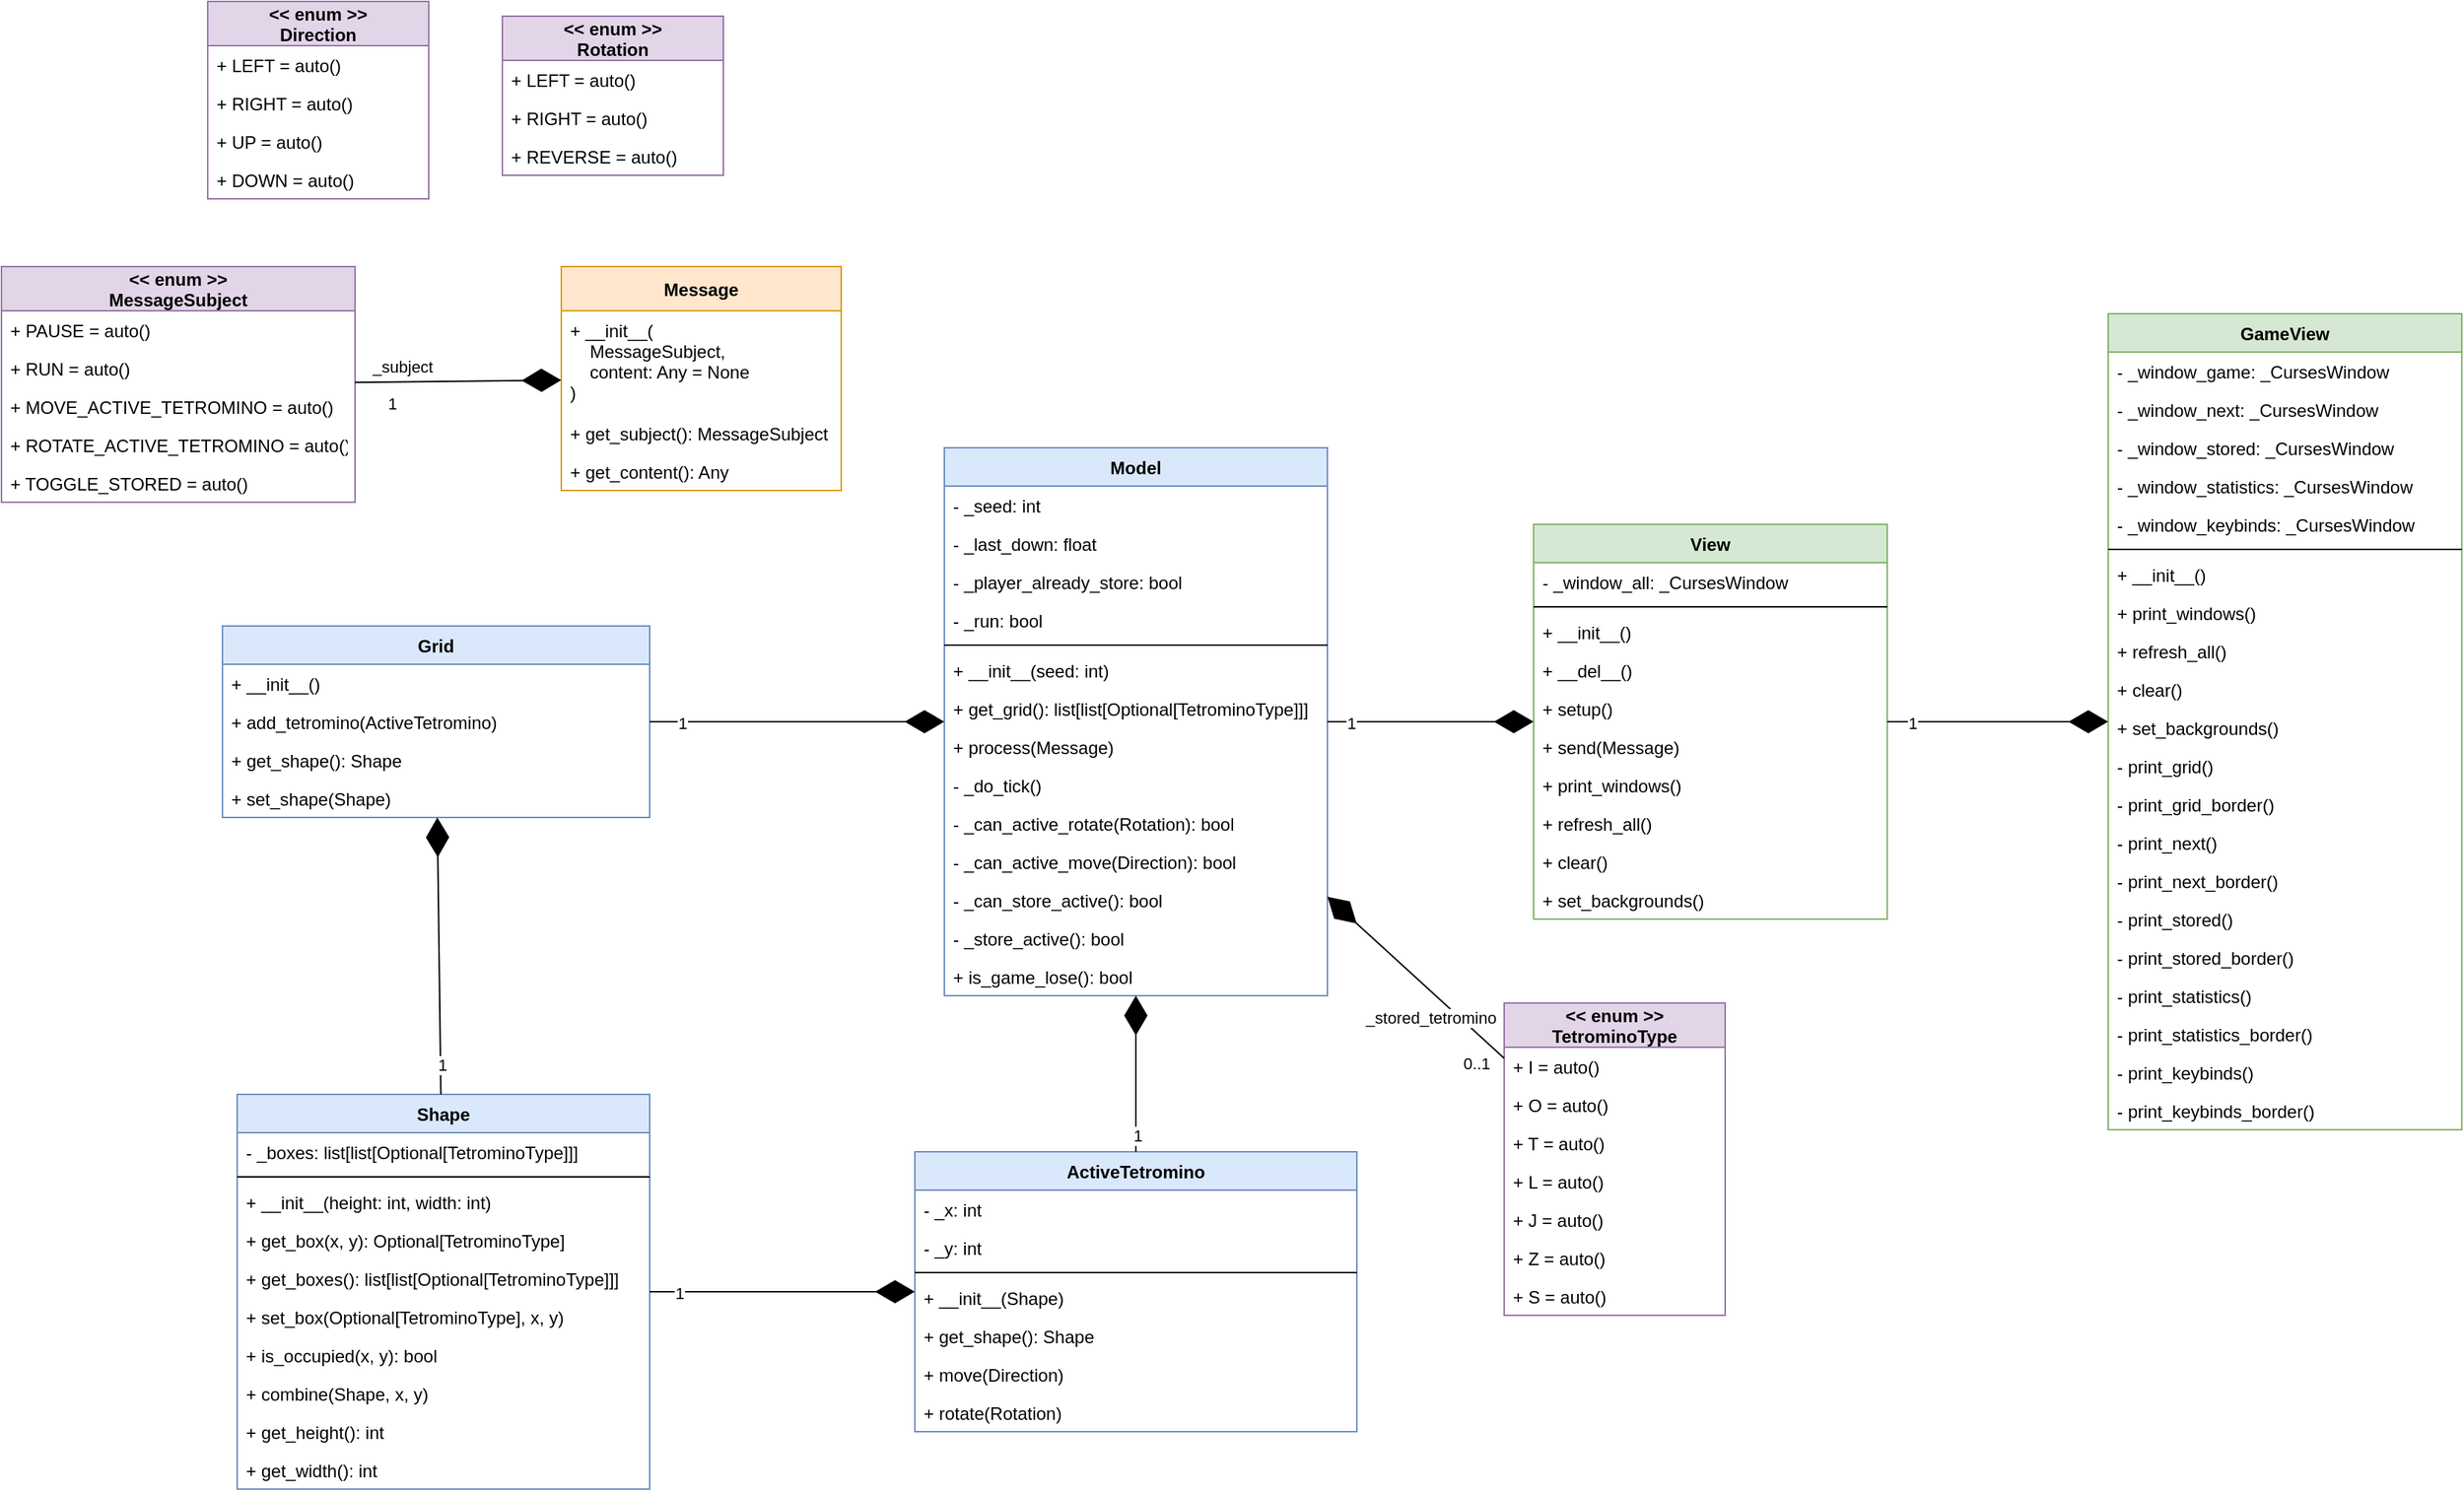 <mxfile version="14.5.1" type="device"><diagram id="LG4WflgYfopz1KUowW6H" name="Page-1"><mxGraphModel dx="2462" dy="1239" grid="1" gridSize="10" guides="1" tooltips="1" connect="1" arrows="0" fold="1" page="0" pageScale="1" pageWidth="827" pageHeight="1169" math="0" shadow="0"><root><mxCell id="0"/><mxCell id="1" parent="0"/><mxCell id="OBFyKA4U-jagmgDZ2BPP-1" value="Model" style="swimlane;fontStyle=1;align=center;verticalAlign=top;childLayout=stackLayout;horizontal=1;startSize=26;horizontalStack=0;resizeParent=1;resizeParentMax=0;resizeLast=0;collapsible=1;marginBottom=0;fillColor=#dae8fc;strokeColor=#6c8ebf;" vertex="1" parent="1"><mxGeometry x="360" y="363" width="260" height="372" as="geometry"/></mxCell><mxCell id="OBFyKA4U-jagmgDZ2BPP-4" value="- _seed: int" style="text;strokeColor=none;fillColor=none;align=left;verticalAlign=top;spacingLeft=4;spacingRight=4;overflow=hidden;rotatable=0;points=[[0,0.5],[1,0.5]];portConstraint=eastwest;" vertex="1" parent="OBFyKA4U-jagmgDZ2BPP-1"><mxGeometry y="26" width="260" height="26" as="geometry"/></mxCell><mxCell id="OBFyKA4U-jagmgDZ2BPP-77" value="- _last_down: float" style="text;strokeColor=none;fillColor=none;align=left;verticalAlign=top;spacingLeft=4;spacingRight=4;overflow=hidden;rotatable=0;points=[[0,0.5],[1,0.5]];portConstraint=eastwest;" vertex="1" parent="OBFyKA4U-jagmgDZ2BPP-1"><mxGeometry y="52" width="260" height="26" as="geometry"/></mxCell><mxCell id="OBFyKA4U-jagmgDZ2BPP-78" value="- _player_already_store: bool" style="text;strokeColor=none;fillColor=none;align=left;verticalAlign=top;spacingLeft=4;spacingRight=4;overflow=hidden;rotatable=0;points=[[0,0.5],[1,0.5]];portConstraint=eastwest;" vertex="1" parent="OBFyKA4U-jagmgDZ2BPP-1"><mxGeometry y="78" width="260" height="26" as="geometry"/></mxCell><mxCell id="OBFyKA4U-jagmgDZ2BPP-160" value="- _run: bool" style="text;strokeColor=none;fillColor=none;align=left;verticalAlign=top;spacingLeft=4;spacingRight=4;overflow=hidden;rotatable=0;points=[[0,0.5],[1,0.5]];portConstraint=eastwest;" vertex="1" parent="OBFyKA4U-jagmgDZ2BPP-1"><mxGeometry y="104" width="260" height="26" as="geometry"/></mxCell><mxCell id="OBFyKA4U-jagmgDZ2BPP-3" value="" style="line;strokeWidth=1;fillColor=none;align=left;verticalAlign=middle;spacingTop=-1;spacingLeft=3;spacingRight=3;rotatable=0;labelPosition=right;points=[];portConstraint=eastwest;" vertex="1" parent="OBFyKA4U-jagmgDZ2BPP-1"><mxGeometry y="130" width="260" height="8" as="geometry"/></mxCell><mxCell id="OBFyKA4U-jagmgDZ2BPP-28" value="+ __init__(seed: int)" style="text;strokeColor=none;fillColor=none;align=left;verticalAlign=top;spacingLeft=4;spacingRight=4;overflow=hidden;rotatable=0;points=[[0,0.5],[1,0.5]];portConstraint=eastwest;" vertex="1" parent="OBFyKA4U-jagmgDZ2BPP-1"><mxGeometry y="138" width="260" height="26" as="geometry"/></mxCell><mxCell id="OBFyKA4U-jagmgDZ2BPP-2" value="+ get_grid(): list[list[Optional[TetrominoType]]]" style="text;strokeColor=none;fillColor=none;align=left;verticalAlign=top;spacingLeft=4;spacingRight=4;overflow=hidden;rotatable=0;points=[[0,0.5],[1,0.5]];portConstraint=eastwest;" vertex="1" parent="OBFyKA4U-jagmgDZ2BPP-1"><mxGeometry y="164" width="260" height="26" as="geometry"/></mxCell><mxCell id="OBFyKA4U-jagmgDZ2BPP-33" value="+ process(Message)" style="text;strokeColor=none;fillColor=none;align=left;verticalAlign=top;spacingLeft=4;spacingRight=4;overflow=hidden;rotatable=0;points=[[0,0.5],[1,0.5]];portConstraint=eastwest;" vertex="1" parent="OBFyKA4U-jagmgDZ2BPP-1"><mxGeometry y="190" width="260" height="26" as="geometry"/></mxCell><mxCell id="OBFyKA4U-jagmgDZ2BPP-209" value="- _do_tick()" style="text;strokeColor=none;fillColor=none;align=left;verticalAlign=top;spacingLeft=4;spacingRight=4;overflow=hidden;rotatable=0;points=[[0,0.5],[1,0.5]];portConstraint=eastwest;" vertex="1" parent="OBFyKA4U-jagmgDZ2BPP-1"><mxGeometry y="216" width="260" height="26" as="geometry"/></mxCell><mxCell id="OBFyKA4U-jagmgDZ2BPP-153" value="- _can_active_rotate(Rotation): bool" style="text;strokeColor=none;fillColor=none;align=left;verticalAlign=top;spacingLeft=4;spacingRight=4;overflow=hidden;rotatable=0;points=[[0,0.5],[1,0.5]];portConstraint=eastwest;" vertex="1" parent="OBFyKA4U-jagmgDZ2BPP-1"><mxGeometry y="242" width="260" height="26" as="geometry"/></mxCell><mxCell id="OBFyKA4U-jagmgDZ2BPP-154" value="- _can_active_move(Direction): bool" style="text;strokeColor=none;fillColor=none;align=left;verticalAlign=top;spacingLeft=4;spacingRight=4;overflow=hidden;rotatable=0;points=[[0,0.5],[1,0.5]];portConstraint=eastwest;" vertex="1" parent="OBFyKA4U-jagmgDZ2BPP-1"><mxGeometry y="268" width="260" height="26" as="geometry"/></mxCell><mxCell id="OBFyKA4U-jagmgDZ2BPP-211" value="- _can_store_active(): bool" style="text;strokeColor=none;fillColor=none;align=left;verticalAlign=top;spacingLeft=4;spacingRight=4;overflow=hidden;rotatable=0;points=[[0,0.5],[1,0.5]];portConstraint=eastwest;" vertex="1" parent="OBFyKA4U-jagmgDZ2BPP-1"><mxGeometry y="294" width="260" height="26" as="geometry"/></mxCell><mxCell id="OBFyKA4U-jagmgDZ2BPP-212" value="- _store_active(): bool" style="text;strokeColor=none;fillColor=none;align=left;verticalAlign=top;spacingLeft=4;spacingRight=4;overflow=hidden;rotatable=0;points=[[0,0.5],[1,0.5]];portConstraint=eastwest;" vertex="1" parent="OBFyKA4U-jagmgDZ2BPP-1"><mxGeometry y="320" width="260" height="26" as="geometry"/></mxCell><mxCell id="OBFyKA4U-jagmgDZ2BPP-214" value="+ is_game_lose(): bool" style="text;strokeColor=none;fillColor=none;align=left;verticalAlign=top;spacingLeft=4;spacingRight=4;overflow=hidden;rotatable=0;points=[[0,0.5],[1,0.5]];portConstraint=eastwest;" vertex="1" parent="OBFyKA4U-jagmgDZ2BPP-1"><mxGeometry y="346" width="260" height="26" as="geometry"/></mxCell><mxCell id="OBFyKA4U-jagmgDZ2BPP-5" value="View" style="swimlane;fontStyle=1;align=center;verticalAlign=top;childLayout=stackLayout;horizontal=1;startSize=26;horizontalStack=0;resizeParent=1;resizeParentMax=0;resizeLast=0;collapsible=1;marginBottom=0;fillColor=#d5e8d4;strokeColor=#82b366;" vertex="1" parent="1"><mxGeometry x="760" y="415" width="240" height="268" as="geometry"/></mxCell><mxCell id="OBFyKA4U-jagmgDZ2BPP-6" value="- _window_all: _CursesWindow" style="text;strokeColor=none;fillColor=none;align=left;verticalAlign=top;spacingLeft=4;spacingRight=4;overflow=hidden;rotatable=0;points=[[0,0.5],[1,0.5]];portConstraint=eastwest;" vertex="1" parent="OBFyKA4U-jagmgDZ2BPP-5"><mxGeometry y="26" width="240" height="26" as="geometry"/></mxCell><mxCell id="OBFyKA4U-jagmgDZ2BPP-7" value="" style="line;strokeWidth=1;fillColor=none;align=left;verticalAlign=middle;spacingTop=-1;spacingLeft=3;spacingRight=3;rotatable=0;labelPosition=right;points=[];portConstraint=eastwest;" vertex="1" parent="OBFyKA4U-jagmgDZ2BPP-5"><mxGeometry y="52" width="240" height="8" as="geometry"/></mxCell><mxCell id="OBFyKA4U-jagmgDZ2BPP-130" value="+ __init__()" style="text;strokeColor=none;fillColor=none;align=left;verticalAlign=top;spacingLeft=4;spacingRight=4;overflow=hidden;rotatable=0;points=[[0,0.5],[1,0.5]];portConstraint=eastwest;" vertex="1" parent="OBFyKA4U-jagmgDZ2BPP-5"><mxGeometry y="60" width="240" height="26" as="geometry"/></mxCell><mxCell id="OBFyKA4U-jagmgDZ2BPP-175" value="+ __del__()" style="text;strokeColor=none;fillColor=none;align=left;verticalAlign=top;spacingLeft=4;spacingRight=4;overflow=hidden;rotatable=0;points=[[0,0.5],[1,0.5]];portConstraint=eastwest;" vertex="1" parent="OBFyKA4U-jagmgDZ2BPP-5"><mxGeometry y="86" width="240" height="26" as="geometry"/></mxCell><mxCell id="OBFyKA4U-jagmgDZ2BPP-176" value="+ setup()" style="text;strokeColor=none;fillColor=none;align=left;verticalAlign=top;spacingLeft=4;spacingRight=4;overflow=hidden;rotatable=0;points=[[0,0.5],[1,0.5]];portConstraint=eastwest;" vertex="1" parent="OBFyKA4U-jagmgDZ2BPP-5"><mxGeometry y="112" width="240" height="26" as="geometry"/></mxCell><mxCell id="OBFyKA4U-jagmgDZ2BPP-8" value="+ send(Message)" style="text;strokeColor=none;fillColor=none;align=left;verticalAlign=top;spacingLeft=4;spacingRight=4;overflow=hidden;rotatable=0;points=[[0,0.5],[1,0.5]];portConstraint=eastwest;" vertex="1" parent="OBFyKA4U-jagmgDZ2BPP-5"><mxGeometry y="138" width="240" height="26" as="geometry"/></mxCell><mxCell id="OBFyKA4U-jagmgDZ2BPP-179" value="+ print_windows()" style="text;strokeColor=none;fillColor=none;align=left;verticalAlign=top;spacingLeft=4;spacingRight=4;overflow=hidden;rotatable=0;points=[[0,0.5],[1,0.5]];portConstraint=eastwest;" vertex="1" parent="OBFyKA4U-jagmgDZ2BPP-5"><mxGeometry y="164" width="240" height="26" as="geometry"/></mxCell><mxCell id="OBFyKA4U-jagmgDZ2BPP-178" value="+ refresh_all()" style="text;strokeColor=none;fillColor=none;align=left;verticalAlign=top;spacingLeft=4;spacingRight=4;overflow=hidden;rotatable=0;points=[[0,0.5],[1,0.5]];portConstraint=eastwest;" vertex="1" parent="OBFyKA4U-jagmgDZ2BPP-5"><mxGeometry y="190" width="240" height="26" as="geometry"/></mxCell><mxCell id="OBFyKA4U-jagmgDZ2BPP-181" value="+ clear()" style="text;strokeColor=none;fillColor=none;align=left;verticalAlign=top;spacingLeft=4;spacingRight=4;overflow=hidden;rotatable=0;points=[[0,0.5],[1,0.5]];portConstraint=eastwest;" vertex="1" parent="OBFyKA4U-jagmgDZ2BPP-5"><mxGeometry y="216" width="240" height="26" as="geometry"/></mxCell><mxCell id="OBFyKA4U-jagmgDZ2BPP-177" value="+ set_backgrounds()" style="text;strokeColor=none;fillColor=none;align=left;verticalAlign=top;spacingLeft=4;spacingRight=4;overflow=hidden;rotatable=0;points=[[0,0.5],[1,0.5]];portConstraint=eastwest;" vertex="1" parent="OBFyKA4U-jagmgDZ2BPP-5"><mxGeometry y="242" width="240" height="26" as="geometry"/></mxCell><mxCell id="OBFyKA4U-jagmgDZ2BPP-15" value="&lt;&lt; enum &gt;&gt;&#10;TetrominoType" style="swimlane;fontStyle=1;childLayout=stackLayout;horizontal=1;startSize=30;fillColor=#e1d5e7;horizontalStack=0;resizeParent=1;resizeParentMax=0;resizeLast=0;collapsible=1;marginBottom=0;rounded=0;strokeColor=#9673a6;" vertex="1" parent="1"><mxGeometry x="740" y="740" width="150" height="212" as="geometry"/></mxCell><mxCell id="OBFyKA4U-jagmgDZ2BPP-16" value="+ I = auto()" style="text;strokeColor=none;fillColor=none;align=left;verticalAlign=top;spacingLeft=4;spacingRight=4;overflow=hidden;rotatable=0;points=[[0,0.5],[1,0.5]];portConstraint=eastwest;" vertex="1" parent="OBFyKA4U-jagmgDZ2BPP-15"><mxGeometry y="30" width="150" height="26" as="geometry"/></mxCell><mxCell id="OBFyKA4U-jagmgDZ2BPP-17" value="+ O = auto()" style="text;strokeColor=none;fillColor=none;align=left;verticalAlign=top;spacingLeft=4;spacingRight=4;overflow=hidden;rotatable=0;points=[[0,0.5],[1,0.5]];portConstraint=eastwest;" vertex="1" parent="OBFyKA4U-jagmgDZ2BPP-15"><mxGeometry y="56" width="150" height="26" as="geometry"/></mxCell><mxCell id="OBFyKA4U-jagmgDZ2BPP-18" value="+ T = auto()" style="text;strokeColor=none;fillColor=none;align=left;verticalAlign=top;spacingLeft=4;spacingRight=4;overflow=hidden;rotatable=0;points=[[0,0.5],[1,0.5]];portConstraint=eastwest;" vertex="1" parent="OBFyKA4U-jagmgDZ2BPP-15"><mxGeometry y="82" width="150" height="26" as="geometry"/></mxCell><mxCell id="OBFyKA4U-jagmgDZ2BPP-19" value="+ L = auto()" style="text;strokeColor=none;fillColor=none;align=left;verticalAlign=top;spacingLeft=4;spacingRight=4;overflow=hidden;rotatable=0;points=[[0,0.5],[1,0.5]];portConstraint=eastwest;" vertex="1" parent="OBFyKA4U-jagmgDZ2BPP-15"><mxGeometry y="108" width="150" height="26" as="geometry"/></mxCell><mxCell id="OBFyKA4U-jagmgDZ2BPP-20" value="+ J = auto()" style="text;strokeColor=none;fillColor=none;align=left;verticalAlign=top;spacingLeft=4;spacingRight=4;overflow=hidden;rotatable=0;points=[[0,0.5],[1,0.5]];portConstraint=eastwest;" vertex="1" parent="OBFyKA4U-jagmgDZ2BPP-15"><mxGeometry y="134" width="150" height="26" as="geometry"/></mxCell><mxCell id="OBFyKA4U-jagmgDZ2BPP-21" value="+ Z = auto()" style="text;strokeColor=none;fillColor=none;align=left;verticalAlign=top;spacingLeft=4;spacingRight=4;overflow=hidden;rotatable=0;points=[[0,0.5],[1,0.5]];portConstraint=eastwest;" vertex="1" parent="OBFyKA4U-jagmgDZ2BPP-15"><mxGeometry y="160" width="150" height="26" as="geometry"/></mxCell><mxCell id="OBFyKA4U-jagmgDZ2BPP-22" value="+ S = auto()" style="text;strokeColor=none;fillColor=none;align=left;verticalAlign=top;spacingLeft=4;spacingRight=4;overflow=hidden;rotatable=0;points=[[0,0.5],[1,0.5]];portConstraint=eastwest;" vertex="1" parent="OBFyKA4U-jagmgDZ2BPP-15"><mxGeometry y="186" width="150" height="26" as="geometry"/></mxCell><mxCell id="OBFyKA4U-jagmgDZ2BPP-27" value="" style="endArrow=diamondThin;endFill=1;endSize=24;html=1;" edge="1" parent="1" source="OBFyKA4U-jagmgDZ2BPP-1" target="OBFyKA4U-jagmgDZ2BPP-5"><mxGeometry width="160" relative="1" as="geometry"><mxPoint x="570" y="430" as="sourcePoint"/><mxPoint x="730" y="430" as="targetPoint"/></mxGeometry></mxCell><mxCell id="OBFyKA4U-jagmgDZ2BPP-29" value="1" style="edgeLabel;html=1;align=center;verticalAlign=middle;resizable=0;points=[];" vertex="1" connectable="0" parent="OBFyKA4U-jagmgDZ2BPP-27"><mxGeometry x="-0.782" y="-1" relative="1" as="geometry"><mxPoint as="offset"/></mxGeometry></mxCell><mxCell id="OBFyKA4U-jagmgDZ2BPP-34" value="Message" style="swimlane;fontStyle=1;childLayout=stackLayout;horizontal=1;startSize=30;fillColor=#ffe6cc;horizontalStack=0;resizeParent=1;resizeParentMax=0;resizeLast=0;collapsible=1;marginBottom=0;rounded=0;strokeColor=#d79b00;" vertex="1" parent="1"><mxGeometry x="100" y="240" width="190" height="152" as="geometry"/></mxCell><mxCell id="OBFyKA4U-jagmgDZ2BPP-41" value="+ __init__(&#10;    MessageSubject,&#10;    content: Any = None&#10;)" style="text;strokeColor=none;fillColor=none;align=left;verticalAlign=top;spacingLeft=4;spacingRight=4;overflow=hidden;rotatable=0;points=[[0,0.5],[1,0.5]];portConstraint=eastwest;" vertex="1" parent="OBFyKA4U-jagmgDZ2BPP-34"><mxGeometry y="30" width="190" height="70" as="geometry"/></mxCell><mxCell id="OBFyKA4U-jagmgDZ2BPP-161" value="+ get_subject(): MessageSubject" style="text;strokeColor=none;fillColor=none;align=left;verticalAlign=top;spacingLeft=4;spacingRight=4;overflow=hidden;rotatable=0;points=[[0,0.5],[1,0.5]];portConstraint=eastwest;" vertex="1" parent="OBFyKA4U-jagmgDZ2BPP-34"><mxGeometry y="100" width="190" height="26" as="geometry"/></mxCell><mxCell id="OBFyKA4U-jagmgDZ2BPP-162" value="+ get_content(): Any" style="text;strokeColor=none;fillColor=none;align=left;verticalAlign=top;spacingLeft=4;spacingRight=4;overflow=hidden;rotatable=0;points=[[0,0.5],[1,0.5]];portConstraint=eastwest;" vertex="1" parent="OBFyKA4U-jagmgDZ2BPP-34"><mxGeometry y="126" width="190" height="26" as="geometry"/></mxCell><mxCell id="OBFyKA4U-jagmgDZ2BPP-56" value="&lt;&lt; enum &gt;&gt;&#10;Direction" style="swimlane;fontStyle=1;childLayout=stackLayout;horizontal=1;startSize=30;fillColor=#e1d5e7;horizontalStack=0;resizeParent=1;resizeParentMax=0;resizeLast=0;collapsible=1;marginBottom=0;rounded=0;strokeColor=#9673a6;" vertex="1" parent="1"><mxGeometry x="-140" y="60" width="150" height="134" as="geometry"/></mxCell><mxCell id="OBFyKA4U-jagmgDZ2BPP-57" value="+ LEFT = auto()" style="text;strokeColor=none;fillColor=none;align=left;verticalAlign=top;spacingLeft=4;spacingRight=4;overflow=hidden;rotatable=0;points=[[0,0.5],[1,0.5]];portConstraint=eastwest;" vertex="1" parent="OBFyKA4U-jagmgDZ2BPP-56"><mxGeometry y="30" width="150" height="26" as="geometry"/></mxCell><mxCell id="OBFyKA4U-jagmgDZ2BPP-58" value="+ RIGHT = auto()" style="text;strokeColor=none;fillColor=none;align=left;verticalAlign=top;spacingLeft=4;spacingRight=4;overflow=hidden;rotatable=0;points=[[0,0.5],[1,0.5]];portConstraint=eastwest;" vertex="1" parent="OBFyKA4U-jagmgDZ2BPP-56"><mxGeometry y="56" width="150" height="26" as="geometry"/></mxCell><mxCell id="OBFyKA4U-jagmgDZ2BPP-59" value="+ UP = auto()" style="text;strokeColor=none;fillColor=none;align=left;verticalAlign=top;spacingLeft=4;spacingRight=4;overflow=hidden;rotatable=0;points=[[0,0.5],[1,0.5]];portConstraint=eastwest;" vertex="1" parent="OBFyKA4U-jagmgDZ2BPP-56"><mxGeometry y="82" width="150" height="26" as="geometry"/></mxCell><mxCell id="OBFyKA4U-jagmgDZ2BPP-60" value="+ DOWN = auto()" style="text;strokeColor=none;fillColor=none;align=left;verticalAlign=top;spacingLeft=4;spacingRight=4;overflow=hidden;rotatable=0;points=[[0,0.5],[1,0.5]];portConstraint=eastwest;" vertex="1" parent="OBFyKA4U-jagmgDZ2BPP-56"><mxGeometry y="108" width="150" height="26" as="geometry"/></mxCell><mxCell id="OBFyKA4U-jagmgDZ2BPP-64" value="&lt;&lt; enum &gt;&gt;&#10;Rotation" style="swimlane;fontStyle=1;childLayout=stackLayout;horizontal=1;startSize=30;fillColor=#e1d5e7;horizontalStack=0;resizeParent=1;resizeParentMax=0;resizeLast=0;collapsible=1;marginBottom=0;rounded=0;strokeColor=#9673a6;" vertex="1" parent="1"><mxGeometry x="60" y="70" width="150" height="108" as="geometry"/></mxCell><mxCell id="OBFyKA4U-jagmgDZ2BPP-65" value="+ LEFT = auto()" style="text;strokeColor=none;fillColor=none;align=left;verticalAlign=top;spacingLeft=4;spacingRight=4;overflow=hidden;rotatable=0;points=[[0,0.5],[1,0.5]];portConstraint=eastwest;" vertex="1" parent="OBFyKA4U-jagmgDZ2BPP-64"><mxGeometry y="30" width="150" height="26" as="geometry"/></mxCell><mxCell id="OBFyKA4U-jagmgDZ2BPP-66" value="+ RIGHT = auto()" style="text;strokeColor=none;fillColor=none;align=left;verticalAlign=top;spacingLeft=4;spacingRight=4;overflow=hidden;rotatable=0;points=[[0,0.5],[1,0.5]];portConstraint=eastwest;" vertex="1" parent="OBFyKA4U-jagmgDZ2BPP-64"><mxGeometry y="56" width="150" height="26" as="geometry"/></mxCell><mxCell id="OBFyKA4U-jagmgDZ2BPP-156" value="+ REVERSE = auto()" style="text;strokeColor=none;fillColor=none;align=left;verticalAlign=top;spacingLeft=4;spacingRight=4;overflow=hidden;rotatable=0;points=[[0,0.5],[1,0.5]];portConstraint=eastwest;" vertex="1" parent="OBFyKA4U-jagmgDZ2BPP-64"><mxGeometry y="82" width="150" height="26" as="geometry"/></mxCell><mxCell id="OBFyKA4U-jagmgDZ2BPP-81" value="Grid" style="swimlane;fontStyle=1;align=center;verticalAlign=top;childLayout=stackLayout;horizontal=1;startSize=26;horizontalStack=0;resizeParent=1;resizeParentMax=0;resizeLast=0;collapsible=1;marginBottom=0;fillColor=#dae8fc;strokeColor=#6c8ebf;" vertex="1" parent="1"><mxGeometry x="-130" y="484" width="290" height="130" as="geometry"/></mxCell><mxCell id="OBFyKA4U-jagmgDZ2BPP-84" value="+ __init__()" style="text;strokeColor=none;fillColor=none;align=left;verticalAlign=top;spacingLeft=4;spacingRight=4;overflow=hidden;rotatable=0;points=[[0,0.5],[1,0.5]];portConstraint=eastwest;" vertex="1" parent="OBFyKA4U-jagmgDZ2BPP-81"><mxGeometry y="26" width="290" height="26" as="geometry"/></mxCell><mxCell id="OBFyKA4U-jagmgDZ2BPP-87" value="+ add_tetromino(ActiveTetromino)" style="text;strokeColor=none;fillColor=none;align=left;verticalAlign=top;spacingLeft=4;spacingRight=4;overflow=hidden;rotatable=0;points=[[0,0.5],[1,0.5]];portConstraint=eastwest;" vertex="1" parent="OBFyKA4U-jagmgDZ2BPP-81"><mxGeometry y="52" width="290" height="26" as="geometry"/></mxCell><mxCell id="OBFyKA4U-jagmgDZ2BPP-133" value="+ get_shape(): Shape" style="text;strokeColor=none;fillColor=none;align=left;verticalAlign=top;spacingLeft=4;spacingRight=4;overflow=hidden;rotatable=0;points=[[0,0.5],[1,0.5]];portConstraint=eastwest;" vertex="1" parent="OBFyKA4U-jagmgDZ2BPP-81"><mxGeometry y="78" width="290" height="26" as="geometry"/></mxCell><mxCell id="OBFyKA4U-jagmgDZ2BPP-134" value="+ set_shape(Shape)" style="text;strokeColor=none;fillColor=none;align=left;verticalAlign=top;spacingLeft=4;spacingRight=4;overflow=hidden;rotatable=0;points=[[0,0.5],[1,0.5]];portConstraint=eastwest;" vertex="1" parent="OBFyKA4U-jagmgDZ2BPP-81"><mxGeometry y="104" width="290" height="26" as="geometry"/></mxCell><mxCell id="OBFyKA4U-jagmgDZ2BPP-85" value="" style="endArrow=diamondThin;endFill=1;endSize=24;html=1;" edge="1" parent="1" source="OBFyKA4U-jagmgDZ2BPP-81" target="OBFyKA4U-jagmgDZ2BPP-1"><mxGeometry width="160" relative="1" as="geometry"><mxPoint x="610" y="559" as="sourcePoint"/><mxPoint x="770" y="559" as="targetPoint"/></mxGeometry></mxCell><mxCell id="OBFyKA4U-jagmgDZ2BPP-86" value="1" style="edgeLabel;html=1;align=center;verticalAlign=middle;resizable=0;points=[];" vertex="1" connectable="0" parent="OBFyKA4U-jagmgDZ2BPP-85"><mxGeometry x="-0.782" y="-1" relative="1" as="geometry"><mxPoint as="offset"/></mxGeometry></mxCell><mxCell id="OBFyKA4U-jagmgDZ2BPP-88" value="ActiveTetromino" style="swimlane;fontStyle=1;align=center;verticalAlign=top;childLayout=stackLayout;horizontal=1;startSize=26;horizontalStack=0;resizeParent=1;resizeParentMax=0;resizeLast=0;collapsible=1;marginBottom=0;fillColor=#dae8fc;strokeColor=#6c8ebf;" vertex="1" parent="1"><mxGeometry x="340" y="841" width="300" height="190" as="geometry"/></mxCell><mxCell id="OBFyKA4U-jagmgDZ2BPP-127" value="- _x: int" style="text;strokeColor=none;fillColor=none;align=left;verticalAlign=top;spacingLeft=4;spacingRight=4;overflow=hidden;rotatable=0;points=[[0,0.5],[1,0.5]];portConstraint=eastwest;" vertex="1" parent="OBFyKA4U-jagmgDZ2BPP-88"><mxGeometry y="26" width="300" height="26" as="geometry"/></mxCell><mxCell id="OBFyKA4U-jagmgDZ2BPP-128" value="- _y: int" style="text;strokeColor=none;fillColor=none;align=left;verticalAlign=top;spacingLeft=4;spacingRight=4;overflow=hidden;rotatable=0;points=[[0,0.5],[1,0.5]];portConstraint=eastwest;" vertex="1" parent="OBFyKA4U-jagmgDZ2BPP-88"><mxGeometry y="52" width="300" height="26" as="geometry"/></mxCell><mxCell id="OBFyKA4U-jagmgDZ2BPP-92" value="" style="line;strokeWidth=1;fillColor=none;align=left;verticalAlign=middle;spacingTop=-1;spacingLeft=3;spacingRight=3;rotatable=0;labelPosition=right;points=[];portConstraint=eastwest;" vertex="1" parent="OBFyKA4U-jagmgDZ2BPP-88"><mxGeometry y="78" width="300" height="8" as="geometry"/></mxCell><mxCell id="OBFyKA4U-jagmgDZ2BPP-93" value="+ __init__(Shape)" style="text;strokeColor=none;fillColor=none;align=left;verticalAlign=top;spacingLeft=4;spacingRight=4;overflow=hidden;rotatable=0;points=[[0,0.5],[1,0.5]];portConstraint=eastwest;" vertex="1" parent="OBFyKA4U-jagmgDZ2BPP-88"><mxGeometry y="86" width="300" height="26" as="geometry"/></mxCell><mxCell id="OBFyKA4U-jagmgDZ2BPP-151" value="+ get_shape(): Shape" style="text;strokeColor=none;fillColor=none;align=left;verticalAlign=top;spacingLeft=4;spacingRight=4;overflow=hidden;rotatable=0;points=[[0,0.5],[1,0.5]];portConstraint=eastwest;" vertex="1" parent="OBFyKA4U-jagmgDZ2BPP-88"><mxGeometry y="112" width="300" height="26" as="geometry"/></mxCell><mxCell id="OBFyKA4U-jagmgDZ2BPP-155" value="+ move(Direction)" style="text;strokeColor=none;fillColor=none;align=left;verticalAlign=top;spacingLeft=4;spacingRight=4;overflow=hidden;rotatable=0;points=[[0,0.5],[1,0.5]];portConstraint=eastwest;" vertex="1" parent="OBFyKA4U-jagmgDZ2BPP-88"><mxGeometry y="138" width="300" height="26" as="geometry"/></mxCell><mxCell id="OBFyKA4U-jagmgDZ2BPP-152" value="+ rotate(Rotation)" style="text;strokeColor=none;fillColor=none;align=left;verticalAlign=top;spacingLeft=4;spacingRight=4;overflow=hidden;rotatable=0;points=[[0,0.5],[1,0.5]];portConstraint=eastwest;" vertex="1" parent="OBFyKA4U-jagmgDZ2BPP-88"><mxGeometry y="164" width="300" height="26" as="geometry"/></mxCell><mxCell id="OBFyKA4U-jagmgDZ2BPP-108" value="" style="endArrow=diamondThin;endFill=1;endSize=24;html=1;" edge="1" parent="1" source="OBFyKA4U-jagmgDZ2BPP-88" target="OBFyKA4U-jagmgDZ2BPP-1"><mxGeometry width="160" relative="1" as="geometry"><mxPoint x="250" y="740" as="sourcePoint"/><mxPoint x="370" y="740" as="targetPoint"/></mxGeometry></mxCell><mxCell id="OBFyKA4U-jagmgDZ2BPP-109" value="1" style="edgeLabel;html=1;align=center;verticalAlign=middle;resizable=0;points=[];" vertex="1" connectable="0" parent="OBFyKA4U-jagmgDZ2BPP-108"><mxGeometry x="-0.782" y="-1" relative="1" as="geometry"><mxPoint as="offset"/></mxGeometry></mxCell><mxCell id="OBFyKA4U-jagmgDZ2BPP-110" value="" style="endArrow=diamondThin;endFill=1;endSize=24;html=1;" edge="1" parent="1" source="OBFyKA4U-jagmgDZ2BPP-15" target="OBFyKA4U-jagmgDZ2BPP-1"><mxGeometry width="160" relative="1" as="geometry"><mxPoint x="737.436" y="800" as="sourcePoint"/><mxPoint x="490" y="654" as="targetPoint"/></mxGeometry></mxCell><mxCell id="OBFyKA4U-jagmgDZ2BPP-111" value="0..1" style="edgeLabel;html=1;align=center;verticalAlign=middle;resizable=0;points=[];" vertex="1" connectable="0" parent="OBFyKA4U-jagmgDZ2BPP-110"><mxGeometry x="-0.782" y="-1" relative="1" as="geometry"><mxPoint x="-7.44" y="15.37" as="offset"/></mxGeometry></mxCell><mxCell id="OBFyKA4U-jagmgDZ2BPP-115" value="_stored_tetromino" style="edgeLabel;html=1;align=center;verticalAlign=middle;resizable=0;points=[];" vertex="1" connectable="0" parent="OBFyKA4U-jagmgDZ2BPP-110"><mxGeometry x="-0.475" y="-1" relative="1" as="geometry"><mxPoint x="-19.11" y="2.12" as="offset"/></mxGeometry></mxCell><mxCell id="OBFyKA4U-jagmgDZ2BPP-137" value="Shape" style="swimlane;fontStyle=1;childLayout=stackLayout;horizontal=1;startSize=26;fillColor=#dae8fc;horizontalStack=0;resizeParent=1;resizeParentMax=0;resizeLast=0;collapsible=1;marginBottom=0;strokeColor=#6c8ebf;" vertex="1" parent="1"><mxGeometry x="-120" y="802" width="280" height="268" as="geometry"/></mxCell><mxCell id="OBFyKA4U-jagmgDZ2BPP-140" value="- _boxes: list[list[Optional[TetrominoType]]]" style="text;strokeColor=none;fillColor=none;align=left;verticalAlign=top;spacingLeft=4;spacingRight=4;overflow=hidden;rotatable=0;points=[[0,0.5],[1,0.5]];portConstraint=eastwest;" vertex="1" parent="OBFyKA4U-jagmgDZ2BPP-137"><mxGeometry y="26" width="280" height="26" as="geometry"/></mxCell><mxCell id="OBFyKA4U-jagmgDZ2BPP-145" value="" style="line;strokeWidth=1;fillColor=none;align=left;verticalAlign=middle;spacingTop=-1;spacingLeft=3;spacingRight=3;rotatable=0;labelPosition=right;points=[];portConstraint=eastwest;" vertex="1" parent="OBFyKA4U-jagmgDZ2BPP-137"><mxGeometry y="52" width="280" height="8" as="geometry"/></mxCell><mxCell id="OBFyKA4U-jagmgDZ2BPP-146" value="+ __init__(height: int, width: int)" style="text;strokeColor=none;fillColor=none;align=left;verticalAlign=top;spacingLeft=4;spacingRight=4;overflow=hidden;rotatable=0;points=[[0,0.5],[1,0.5]];portConstraint=eastwest;" vertex="1" parent="OBFyKA4U-jagmgDZ2BPP-137"><mxGeometry y="60" width="280" height="26" as="geometry"/></mxCell><mxCell id="OBFyKA4U-jagmgDZ2BPP-150" value="+ get_box(x, y): Optional[TetrominoType]" style="text;strokeColor=none;fillColor=none;align=left;verticalAlign=top;spacingLeft=4;spacingRight=4;overflow=hidden;rotatable=0;points=[[0,0.5],[1,0.5]];portConstraint=eastwest;" vertex="1" parent="OBFyKA4U-jagmgDZ2BPP-137"><mxGeometry y="86" width="280" height="26" as="geometry"/></mxCell><mxCell id="OBFyKA4U-jagmgDZ2BPP-174" value="+ get_boxes(): list[list[Optional[TetrominoType]]]" style="text;strokeColor=none;fillColor=none;align=left;verticalAlign=top;spacingLeft=4;spacingRight=4;overflow=hidden;rotatable=0;points=[[0,0.5],[1,0.5]];portConstraint=eastwest;" vertex="1" parent="OBFyKA4U-jagmgDZ2BPP-137"><mxGeometry y="112" width="280" height="26" as="geometry"/></mxCell><mxCell id="OBFyKA4U-jagmgDZ2BPP-147" value="+ set_box(Optional[TetrominoType], x, y)" style="text;strokeColor=none;fillColor=none;align=left;verticalAlign=top;spacingLeft=4;spacingRight=4;overflow=hidden;rotatable=0;points=[[0,0.5],[1,0.5]];portConstraint=eastwest;" vertex="1" parent="OBFyKA4U-jagmgDZ2BPP-137"><mxGeometry y="138" width="280" height="26" as="geometry"/></mxCell><mxCell id="OBFyKA4U-jagmgDZ2BPP-158" value="+ is_occupied(x, y): bool" style="text;strokeColor=none;fillColor=none;align=left;verticalAlign=top;spacingLeft=4;spacingRight=4;overflow=hidden;rotatable=0;points=[[0,0.5],[1,0.5]];portConstraint=eastwest;" vertex="1" parent="OBFyKA4U-jagmgDZ2BPP-137"><mxGeometry y="164" width="280" height="26" as="geometry"/></mxCell><mxCell id="OBFyKA4U-jagmgDZ2BPP-149" value="+ combine(Shape, x, y)" style="text;strokeColor=none;fillColor=none;align=left;verticalAlign=top;spacingLeft=4;spacingRight=4;overflow=hidden;rotatable=0;points=[[0,0.5],[1,0.5]];portConstraint=eastwest;" vertex="1" parent="OBFyKA4U-jagmgDZ2BPP-137"><mxGeometry y="190" width="280" height="26" as="geometry"/></mxCell><mxCell id="OBFyKA4U-jagmgDZ2BPP-172" value="+ get_height(): int" style="text;strokeColor=none;fillColor=none;align=left;verticalAlign=top;spacingLeft=4;spacingRight=4;overflow=hidden;rotatable=0;points=[[0,0.5],[1,0.5]];portConstraint=eastwest;" vertex="1" parent="OBFyKA4U-jagmgDZ2BPP-137"><mxGeometry y="216" width="280" height="26" as="geometry"/></mxCell><mxCell id="OBFyKA4U-jagmgDZ2BPP-173" value="+ get_width(): int" style="text;strokeColor=none;fillColor=none;align=left;verticalAlign=top;spacingLeft=4;spacingRight=4;overflow=hidden;rotatable=0;points=[[0,0.5],[1,0.5]];portConstraint=eastwest;" vertex="1" parent="OBFyKA4U-jagmgDZ2BPP-137"><mxGeometry y="242" width="280" height="26" as="geometry"/></mxCell><mxCell id="OBFyKA4U-jagmgDZ2BPP-141" value="" style="endArrow=diamondThin;endFill=1;endSize=24;html=1;" edge="1" parent="1" source="OBFyKA4U-jagmgDZ2BPP-137" target="OBFyKA4U-jagmgDZ2BPP-81"><mxGeometry width="160" relative="1" as="geometry"><mxPoint x="170" y="561.779" as="sourcePoint"/><mxPoint x="370" y="560.095" as="targetPoint"/></mxGeometry></mxCell><mxCell id="OBFyKA4U-jagmgDZ2BPP-142" value="1" style="edgeLabel;html=1;align=center;verticalAlign=middle;resizable=0;points=[];" vertex="1" connectable="0" parent="OBFyKA4U-jagmgDZ2BPP-141"><mxGeometry x="-0.782" y="-1" relative="1" as="geometry"><mxPoint as="offset"/></mxGeometry></mxCell><mxCell id="OBFyKA4U-jagmgDZ2BPP-143" value="" style="endArrow=diamondThin;endFill=1;endSize=24;html=1;" edge="1" parent="1" source="OBFyKA4U-jagmgDZ2BPP-137" target="OBFyKA4U-jagmgDZ2BPP-88"><mxGeometry width="160" relative="1" as="geometry"><mxPoint x="25" y="800" as="sourcePoint"/><mxPoint x="25" y="654" as="targetPoint"/></mxGeometry></mxCell><mxCell id="OBFyKA4U-jagmgDZ2BPP-144" value="1" style="edgeLabel;html=1;align=center;verticalAlign=middle;resizable=0;points=[];" vertex="1" connectable="0" parent="OBFyKA4U-jagmgDZ2BPP-143"><mxGeometry x="-0.782" y="-1" relative="1" as="geometry"><mxPoint as="offset"/></mxGeometry></mxCell><mxCell id="OBFyKA4U-jagmgDZ2BPP-163" value="&lt;&lt; enum &gt;&gt;&#10;MessageSubject" style="swimlane;fontStyle=1;childLayout=stackLayout;horizontal=1;startSize=30;fillColor=#e1d5e7;horizontalStack=0;resizeParent=1;resizeParentMax=0;resizeLast=0;collapsible=1;marginBottom=0;rounded=0;strokeColor=#9673a6;" vertex="1" parent="1"><mxGeometry x="-280" y="240" width="240" height="160" as="geometry"/></mxCell><mxCell id="OBFyKA4U-jagmgDZ2BPP-164" value="+ PAUSE = auto()" style="text;strokeColor=none;fillColor=none;align=left;verticalAlign=top;spacingLeft=4;spacingRight=4;overflow=hidden;rotatable=0;points=[[0,0.5],[1,0.5]];portConstraint=eastwest;" vertex="1" parent="OBFyKA4U-jagmgDZ2BPP-163"><mxGeometry y="30" width="240" height="26" as="geometry"/></mxCell><mxCell id="OBFyKA4U-jagmgDZ2BPP-165" value="+ RUN = auto()" style="text;strokeColor=none;fillColor=none;align=left;verticalAlign=top;spacingLeft=4;spacingRight=4;overflow=hidden;rotatable=0;points=[[0,0.5],[1,0.5]];portConstraint=eastwest;" vertex="1" parent="OBFyKA4U-jagmgDZ2BPP-163"><mxGeometry y="56" width="240" height="26" as="geometry"/></mxCell><mxCell id="OBFyKA4U-jagmgDZ2BPP-166" value="+ MOVE_ACTIVE_TETROMINO = auto()" style="text;strokeColor=none;fillColor=none;align=left;verticalAlign=top;spacingLeft=4;spacingRight=4;overflow=hidden;rotatable=0;points=[[0,0.5],[1,0.5]];portConstraint=eastwest;" vertex="1" parent="OBFyKA4U-jagmgDZ2BPP-163"><mxGeometry y="82" width="240" height="26" as="geometry"/></mxCell><mxCell id="OBFyKA4U-jagmgDZ2BPP-171" value="+ ROTATE_ACTIVE_TETROMINO = auto()" style="text;strokeColor=none;fillColor=none;align=left;verticalAlign=top;spacingLeft=4;spacingRight=4;overflow=hidden;rotatable=0;points=[[0,0.5],[1,0.5]];portConstraint=eastwest;" vertex="1" parent="OBFyKA4U-jagmgDZ2BPP-163"><mxGeometry y="108" width="240" height="26" as="geometry"/></mxCell><mxCell id="OBFyKA4U-jagmgDZ2BPP-167" value="+ TOGGLE_STORED = auto()" style="text;strokeColor=none;fillColor=none;align=left;verticalAlign=top;spacingLeft=4;spacingRight=4;overflow=hidden;rotatable=0;points=[[0,0.5],[1,0.5]];portConstraint=eastwest;" vertex="1" parent="OBFyKA4U-jagmgDZ2BPP-163"><mxGeometry y="134" width="240" height="26" as="geometry"/></mxCell><mxCell id="OBFyKA4U-jagmgDZ2BPP-168" value="" style="endArrow=diamondThin;endFill=1;endSize=24;html=1;" edge="1" parent="1" source="OBFyKA4U-jagmgDZ2BPP-163" target="OBFyKA4U-jagmgDZ2BPP-34"><mxGeometry width="160" relative="1" as="geometry"><mxPoint x="100" y="300" as="sourcePoint"/><mxPoint x="260" y="300" as="targetPoint"/></mxGeometry></mxCell><mxCell id="OBFyKA4U-jagmgDZ2BPP-169" value="_subject" style="edgeLabel;html=1;align=center;verticalAlign=middle;resizable=0;points=[];" vertex="1" connectable="0" parent="OBFyKA4U-jagmgDZ2BPP-168"><mxGeometry x="-0.511" y="1" relative="1" as="geometry"><mxPoint x="-1.9" y="-10" as="offset"/></mxGeometry></mxCell><mxCell id="OBFyKA4U-jagmgDZ2BPP-170" value="1" style="edgeLabel;html=1;align=center;verticalAlign=middle;resizable=0;points=[];" vertex="1" connectable="0" parent="OBFyKA4U-jagmgDZ2BPP-168"><mxGeometry x="-0.649" y="2" relative="1" as="geometry"><mxPoint y="16" as="offset"/></mxGeometry></mxCell><mxCell id="OBFyKA4U-jagmgDZ2BPP-182" value="GameView" style="swimlane;fontStyle=1;align=center;verticalAlign=top;childLayout=stackLayout;horizontal=1;startSize=26;horizontalStack=0;resizeParent=1;resizeParentMax=0;resizeLast=0;collapsible=1;marginBottom=0;fillColor=#d5e8d4;strokeColor=#82b366;" vertex="1" parent="1"><mxGeometry x="1150" y="272" width="240" height="554" as="geometry"/></mxCell><mxCell id="OBFyKA4U-jagmgDZ2BPP-183" value="- _window_game: _CursesWindow" style="text;strokeColor=none;fillColor=none;align=left;verticalAlign=top;spacingLeft=4;spacingRight=4;overflow=hidden;rotatable=0;points=[[0,0.5],[1,0.5]];portConstraint=eastwest;" vertex="1" parent="OBFyKA4U-jagmgDZ2BPP-182"><mxGeometry y="26" width="240" height="26" as="geometry"/></mxCell><mxCell id="OBFyKA4U-jagmgDZ2BPP-193" value="- _window_next: _CursesWindow" style="text;strokeColor=none;fillColor=none;align=left;verticalAlign=top;spacingLeft=4;spacingRight=4;overflow=hidden;rotatable=0;points=[[0,0.5],[1,0.5]];portConstraint=eastwest;" vertex="1" parent="OBFyKA4U-jagmgDZ2BPP-182"><mxGeometry y="52" width="240" height="26" as="geometry"/></mxCell><mxCell id="OBFyKA4U-jagmgDZ2BPP-194" value="- _window_stored: _CursesWindow" style="text;strokeColor=none;fillColor=none;align=left;verticalAlign=top;spacingLeft=4;spacingRight=4;overflow=hidden;rotatable=0;points=[[0,0.5],[1,0.5]];portConstraint=eastwest;" vertex="1" parent="OBFyKA4U-jagmgDZ2BPP-182"><mxGeometry y="78" width="240" height="26" as="geometry"/></mxCell><mxCell id="OBFyKA4U-jagmgDZ2BPP-195" value="- _window_statistics: _CursesWindow" style="text;strokeColor=none;fillColor=none;align=left;verticalAlign=top;spacingLeft=4;spacingRight=4;overflow=hidden;rotatable=0;points=[[0,0.5],[1,0.5]];portConstraint=eastwest;" vertex="1" parent="OBFyKA4U-jagmgDZ2BPP-182"><mxGeometry y="104" width="240" height="26" as="geometry"/></mxCell><mxCell id="OBFyKA4U-jagmgDZ2BPP-196" value="- _window_keybinds: _CursesWindow" style="text;strokeColor=none;fillColor=none;align=left;verticalAlign=top;spacingLeft=4;spacingRight=4;overflow=hidden;rotatable=0;points=[[0,0.5],[1,0.5]];portConstraint=eastwest;" vertex="1" parent="OBFyKA4U-jagmgDZ2BPP-182"><mxGeometry y="130" width="240" height="26" as="geometry"/></mxCell><mxCell id="OBFyKA4U-jagmgDZ2BPP-184" value="" style="line;strokeWidth=1;fillColor=none;align=left;verticalAlign=middle;spacingTop=-1;spacingLeft=3;spacingRight=3;rotatable=0;labelPosition=right;points=[];portConstraint=eastwest;" vertex="1" parent="OBFyKA4U-jagmgDZ2BPP-182"><mxGeometry y="156" width="240" height="8" as="geometry"/></mxCell><mxCell id="OBFyKA4U-jagmgDZ2BPP-185" value="+ __init__()" style="text;strokeColor=none;fillColor=none;align=left;verticalAlign=top;spacingLeft=4;spacingRight=4;overflow=hidden;rotatable=0;points=[[0,0.5],[1,0.5]];portConstraint=eastwest;" vertex="1" parent="OBFyKA4U-jagmgDZ2BPP-182"><mxGeometry y="164" width="240" height="26" as="geometry"/></mxCell><mxCell id="OBFyKA4U-jagmgDZ2BPP-189" value="+ print_windows()" style="text;strokeColor=none;fillColor=none;align=left;verticalAlign=top;spacingLeft=4;spacingRight=4;overflow=hidden;rotatable=0;points=[[0,0.5],[1,0.5]];portConstraint=eastwest;" vertex="1" parent="OBFyKA4U-jagmgDZ2BPP-182"><mxGeometry y="190" width="240" height="26" as="geometry"/></mxCell><mxCell id="OBFyKA4U-jagmgDZ2BPP-190" value="+ refresh_all()" style="text;strokeColor=none;fillColor=none;align=left;verticalAlign=top;spacingLeft=4;spacingRight=4;overflow=hidden;rotatable=0;points=[[0,0.5],[1,0.5]];portConstraint=eastwest;" vertex="1" parent="OBFyKA4U-jagmgDZ2BPP-182"><mxGeometry y="216" width="240" height="26" as="geometry"/></mxCell><mxCell id="OBFyKA4U-jagmgDZ2BPP-191" value="+ clear()" style="text;strokeColor=none;fillColor=none;align=left;verticalAlign=top;spacingLeft=4;spacingRight=4;overflow=hidden;rotatable=0;points=[[0,0.5],[1,0.5]];portConstraint=eastwest;" vertex="1" parent="OBFyKA4U-jagmgDZ2BPP-182"><mxGeometry y="242" width="240" height="26" as="geometry"/></mxCell><mxCell id="OBFyKA4U-jagmgDZ2BPP-192" value="+ set_backgrounds()" style="text;strokeColor=none;fillColor=none;align=left;verticalAlign=top;spacingLeft=4;spacingRight=4;overflow=hidden;rotatable=0;points=[[0,0.5],[1,0.5]];portConstraint=eastwest;" vertex="1" parent="OBFyKA4U-jagmgDZ2BPP-182"><mxGeometry y="268" width="240" height="26" as="geometry"/></mxCell><mxCell id="OBFyKA4U-jagmgDZ2BPP-197" value="- print_grid()" style="text;strokeColor=none;fillColor=none;align=left;verticalAlign=top;spacingLeft=4;spacingRight=4;overflow=hidden;rotatable=0;points=[[0,0.5],[1,0.5]];portConstraint=eastwest;" vertex="1" parent="OBFyKA4U-jagmgDZ2BPP-182"><mxGeometry y="294" width="240" height="26" as="geometry"/></mxCell><mxCell id="OBFyKA4U-jagmgDZ2BPP-198" value="- print_grid_border()" style="text;strokeColor=none;fillColor=none;align=left;verticalAlign=top;spacingLeft=4;spacingRight=4;overflow=hidden;rotatable=0;points=[[0,0.5],[1,0.5]];portConstraint=eastwest;" vertex="1" parent="OBFyKA4U-jagmgDZ2BPP-182"><mxGeometry y="320" width="240" height="26" as="geometry"/></mxCell><mxCell id="OBFyKA4U-jagmgDZ2BPP-199" value="- print_next()" style="text;strokeColor=none;fillColor=none;align=left;verticalAlign=top;spacingLeft=4;spacingRight=4;overflow=hidden;rotatable=0;points=[[0,0.5],[1,0.5]];portConstraint=eastwest;" vertex="1" parent="OBFyKA4U-jagmgDZ2BPP-182"><mxGeometry y="346" width="240" height="26" as="geometry"/></mxCell><mxCell id="OBFyKA4U-jagmgDZ2BPP-200" value="- print_next_border()" style="text;strokeColor=none;fillColor=none;align=left;verticalAlign=top;spacingLeft=4;spacingRight=4;overflow=hidden;rotatable=0;points=[[0,0.5],[1,0.5]];portConstraint=eastwest;" vertex="1" parent="OBFyKA4U-jagmgDZ2BPP-182"><mxGeometry y="372" width="240" height="26" as="geometry"/></mxCell><mxCell id="OBFyKA4U-jagmgDZ2BPP-201" value="- print_stored()" style="text;strokeColor=none;fillColor=none;align=left;verticalAlign=top;spacingLeft=4;spacingRight=4;overflow=hidden;rotatable=0;points=[[0,0.5],[1,0.5]];portConstraint=eastwest;" vertex="1" parent="OBFyKA4U-jagmgDZ2BPP-182"><mxGeometry y="398" width="240" height="26" as="geometry"/></mxCell><mxCell id="OBFyKA4U-jagmgDZ2BPP-202" value="- print_stored_border()" style="text;strokeColor=none;fillColor=none;align=left;verticalAlign=top;spacingLeft=4;spacingRight=4;overflow=hidden;rotatable=0;points=[[0,0.5],[1,0.5]];portConstraint=eastwest;" vertex="1" parent="OBFyKA4U-jagmgDZ2BPP-182"><mxGeometry y="424" width="240" height="26" as="geometry"/></mxCell><mxCell id="OBFyKA4U-jagmgDZ2BPP-203" value="- print_statistics()" style="text;strokeColor=none;fillColor=none;align=left;verticalAlign=top;spacingLeft=4;spacingRight=4;overflow=hidden;rotatable=0;points=[[0,0.5],[1,0.5]];portConstraint=eastwest;" vertex="1" parent="OBFyKA4U-jagmgDZ2BPP-182"><mxGeometry y="450" width="240" height="26" as="geometry"/></mxCell><mxCell id="OBFyKA4U-jagmgDZ2BPP-204" value="- print_statistics_border()" style="text;strokeColor=none;fillColor=none;align=left;verticalAlign=top;spacingLeft=4;spacingRight=4;overflow=hidden;rotatable=0;points=[[0,0.5],[1,0.5]];portConstraint=eastwest;" vertex="1" parent="OBFyKA4U-jagmgDZ2BPP-182"><mxGeometry y="476" width="240" height="26" as="geometry"/></mxCell><mxCell id="OBFyKA4U-jagmgDZ2BPP-205" value="- print_keybinds()" style="text;strokeColor=none;fillColor=none;align=left;verticalAlign=top;spacingLeft=4;spacingRight=4;overflow=hidden;rotatable=0;points=[[0,0.5],[1,0.5]];portConstraint=eastwest;" vertex="1" parent="OBFyKA4U-jagmgDZ2BPP-182"><mxGeometry y="502" width="240" height="26" as="geometry"/></mxCell><mxCell id="OBFyKA4U-jagmgDZ2BPP-206" value="- print_keybinds_border()" style="text;strokeColor=none;fillColor=none;align=left;verticalAlign=top;spacingLeft=4;spacingRight=4;overflow=hidden;rotatable=0;points=[[0,0.5],[1,0.5]];portConstraint=eastwest;" vertex="1" parent="OBFyKA4U-jagmgDZ2BPP-182"><mxGeometry y="528" width="240" height="26" as="geometry"/></mxCell><mxCell id="OBFyKA4U-jagmgDZ2BPP-207" value="" style="endArrow=diamondThin;endFill=1;endSize=24;html=1;" edge="1" parent="1" source="OBFyKA4U-jagmgDZ2BPP-5" target="OBFyKA4U-jagmgDZ2BPP-182"><mxGeometry width="160" relative="1" as="geometry"><mxPoint x="940" y="750" as="sourcePoint"/><mxPoint x="1080" y="750" as="targetPoint"/></mxGeometry></mxCell><mxCell id="OBFyKA4U-jagmgDZ2BPP-208" value="1" style="edgeLabel;html=1;align=center;verticalAlign=middle;resizable=0;points=[];" vertex="1" connectable="0" parent="OBFyKA4U-jagmgDZ2BPP-207"><mxGeometry x="-0.782" y="-1" relative="1" as="geometry"><mxPoint as="offset"/></mxGeometry></mxCell></root></mxGraphModel></diagram></mxfile>